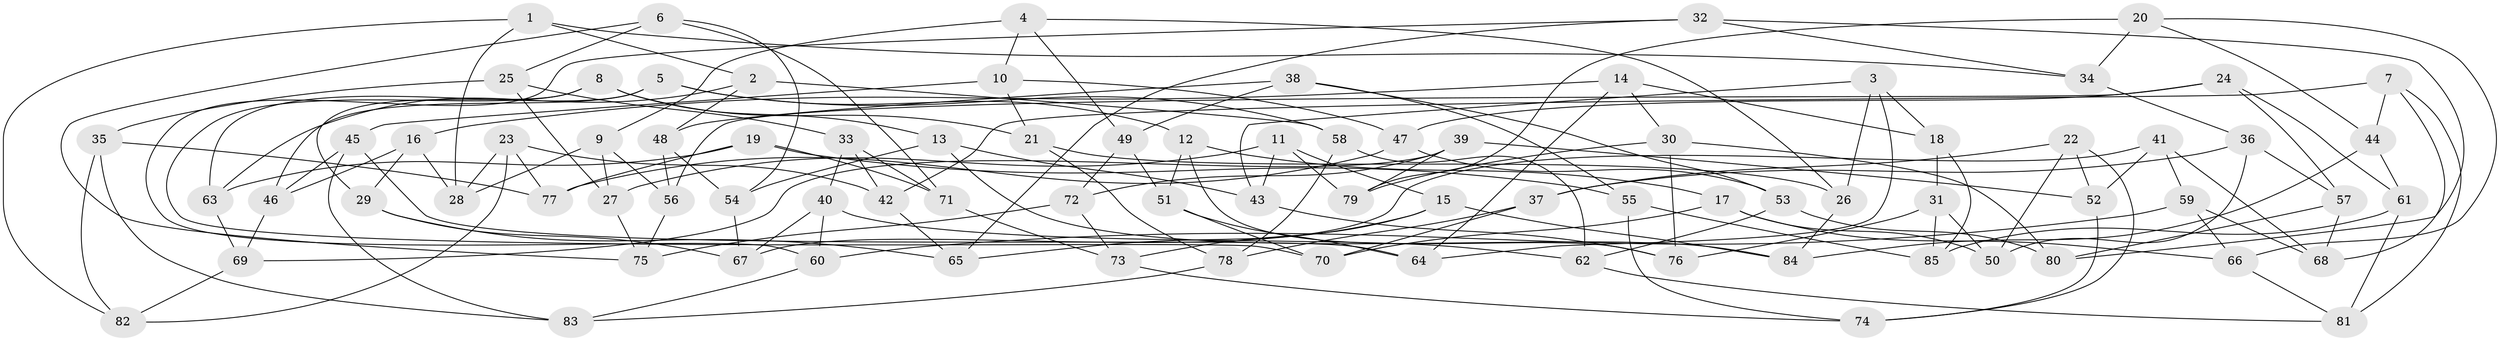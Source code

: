 // coarse degree distribution, {3: 0.16981132075471697, 10: 0.05660377358490566, 9: 0.05660377358490566, 11: 0.018867924528301886, 4: 0.660377358490566, 5: 0.018867924528301886, 8: 0.018867924528301886}
// Generated by graph-tools (version 1.1) at 2025/53/03/04/25 22:53:30]
// undirected, 85 vertices, 170 edges
graph export_dot {
  node [color=gray90,style=filled];
  1;
  2;
  3;
  4;
  5;
  6;
  7;
  8;
  9;
  10;
  11;
  12;
  13;
  14;
  15;
  16;
  17;
  18;
  19;
  20;
  21;
  22;
  23;
  24;
  25;
  26;
  27;
  28;
  29;
  30;
  31;
  32;
  33;
  34;
  35;
  36;
  37;
  38;
  39;
  40;
  41;
  42;
  43;
  44;
  45;
  46;
  47;
  48;
  49;
  50;
  51;
  52;
  53;
  54;
  55;
  56;
  57;
  58;
  59;
  60;
  61;
  62;
  63;
  64;
  65;
  66;
  67;
  68;
  69;
  70;
  71;
  72;
  73;
  74;
  75;
  76;
  77;
  78;
  79;
  80;
  81;
  82;
  83;
  84;
  85;
  1 -- 28;
  1 -- 34;
  1 -- 82;
  1 -- 2;
  2 -- 63;
  2 -- 58;
  2 -- 48;
  3 -- 26;
  3 -- 64;
  3 -- 43;
  3 -- 18;
  4 -- 10;
  4 -- 26;
  4 -- 49;
  4 -- 9;
  5 -- 46;
  5 -- 12;
  5 -- 63;
  5 -- 58;
  6 -- 25;
  6 -- 54;
  6 -- 75;
  6 -- 71;
  7 -- 42;
  7 -- 68;
  7 -- 81;
  7 -- 44;
  8 -- 21;
  8 -- 13;
  8 -- 70;
  8 -- 29;
  9 -- 27;
  9 -- 56;
  9 -- 28;
  10 -- 45;
  10 -- 47;
  10 -- 21;
  11 -- 27;
  11 -- 15;
  11 -- 79;
  11 -- 43;
  12 -- 51;
  12 -- 17;
  12 -- 76;
  13 -- 84;
  13 -- 54;
  13 -- 43;
  14 -- 30;
  14 -- 18;
  14 -- 16;
  14 -- 64;
  15 -- 65;
  15 -- 73;
  15 -- 84;
  16 -- 46;
  16 -- 28;
  16 -- 29;
  17 -- 50;
  17 -- 66;
  17 -- 70;
  18 -- 31;
  18 -- 85;
  19 -- 71;
  19 -- 63;
  19 -- 77;
  19 -- 55;
  20 -- 34;
  20 -- 44;
  20 -- 66;
  20 -- 79;
  21 -- 26;
  21 -- 78;
  22 -- 37;
  22 -- 74;
  22 -- 50;
  22 -- 52;
  23 -- 82;
  23 -- 77;
  23 -- 42;
  23 -- 28;
  24 -- 57;
  24 -- 61;
  24 -- 56;
  24 -- 47;
  25 -- 27;
  25 -- 35;
  25 -- 33;
  26 -- 84;
  27 -- 75;
  29 -- 67;
  29 -- 65;
  30 -- 80;
  30 -- 79;
  30 -- 76;
  31 -- 76;
  31 -- 85;
  31 -- 50;
  32 -- 60;
  32 -- 34;
  32 -- 65;
  32 -- 80;
  33 -- 40;
  33 -- 71;
  33 -- 42;
  34 -- 36;
  35 -- 77;
  35 -- 83;
  35 -- 82;
  36 -- 57;
  36 -- 37;
  36 -- 50;
  37 -- 70;
  37 -- 78;
  38 -- 48;
  38 -- 53;
  38 -- 49;
  38 -- 55;
  39 -- 52;
  39 -- 72;
  39 -- 79;
  39 -- 69;
  40 -- 60;
  40 -- 67;
  40 -- 62;
  41 -- 52;
  41 -- 59;
  41 -- 68;
  41 -- 67;
  42 -- 65;
  43 -- 76;
  44 -- 84;
  44 -- 61;
  45 -- 46;
  45 -- 83;
  45 -- 64;
  46 -- 69;
  47 -- 77;
  47 -- 53;
  48 -- 56;
  48 -- 54;
  49 -- 51;
  49 -- 72;
  51 -- 64;
  51 -- 70;
  52 -- 74;
  53 -- 62;
  53 -- 80;
  54 -- 67;
  55 -- 85;
  55 -- 74;
  56 -- 75;
  57 -- 80;
  57 -- 68;
  58 -- 62;
  58 -- 78;
  59 -- 60;
  59 -- 68;
  59 -- 66;
  60 -- 83;
  61 -- 81;
  61 -- 85;
  62 -- 81;
  63 -- 69;
  66 -- 81;
  69 -- 82;
  71 -- 73;
  72 -- 75;
  72 -- 73;
  73 -- 74;
  78 -- 83;
}
